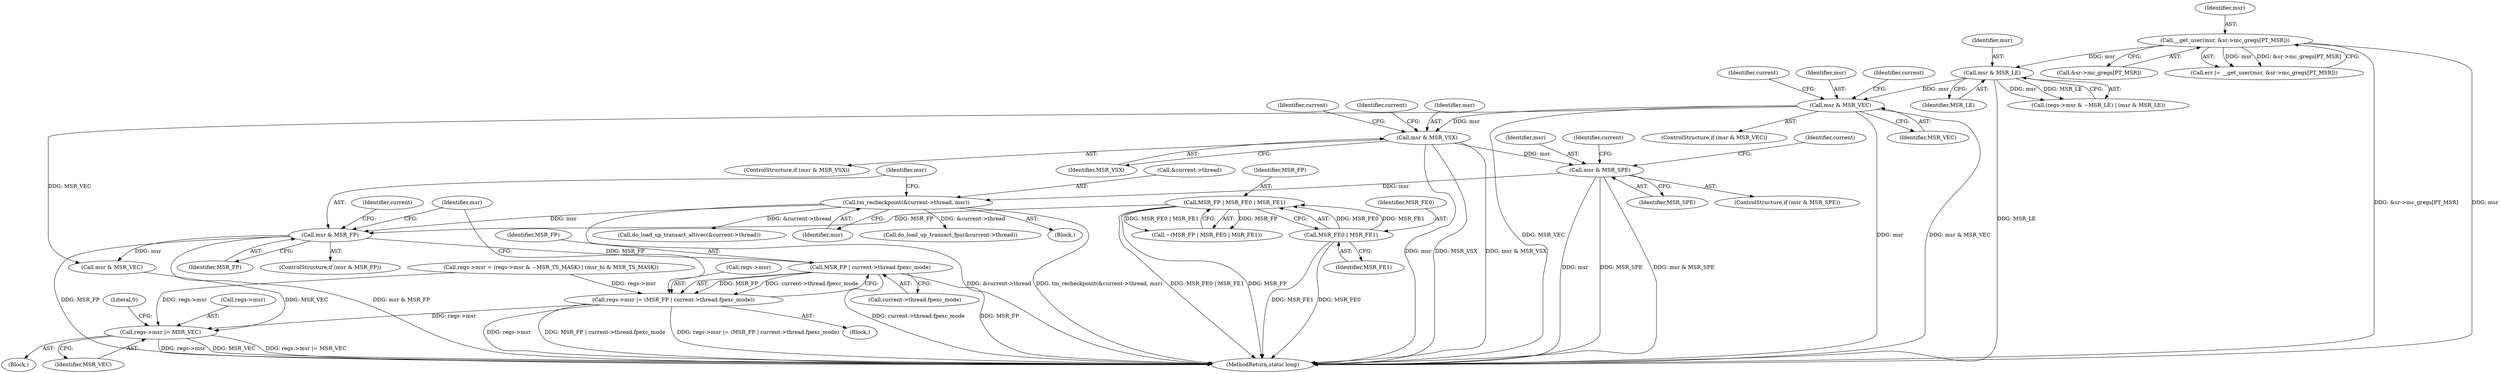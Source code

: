 digraph "0_linux_d2b9d2a5ad5ef04ff978c9923d19730cb05efd55@API" {
"1000516" [label="(Call,MSR_FP | current->thread.fpexc_mode)"];
"1000503" [label="(Call,msr & MSR_FP)"];
"1000496" [label="(Call,tm_recheckpoint(&current->thread, msr))"];
"1000400" [label="(Call,msr & MSR_SPE)"];
"1000331" [label="(Call,msr & MSR_VSX)"];
"1000187" [label="(Call,msr & MSR_VEC)"];
"1000177" [label="(Call,msr & MSR_LE)"];
"1000155" [label="(Call,__get_user(msr, &sr->mc_gregs[PT_MSR]))"];
"1000304" [label="(Call,MSR_FP | MSR_FE0 | MSR_FE1)"];
"1000306" [label="(Call,MSR_FE0 | MSR_FE1)"];
"1000512" [label="(Call,regs->msr |= (MSR_FP | current->thread.fpexc_mode))"];
"1000533" [label="(Call,regs->msr |= MSR_VEC)"];
"1000400" [label="(Call,msr & MSR_SPE)"];
"1000330" [label="(ControlStructure,if (msr & MSR_VSX))"];
"1000496" [label="(Call,tm_recheckpoint(&current->thread, msr))"];
"1000338" [label="(Identifier,current)"];
"1000177" [label="(Call,msr & MSR_LE)"];
"1000156" [label="(Identifier,msr)"];
"1000517" [label="(Identifier,MSR_FP)"];
"1000524" [label="(Call,msr & MSR_VEC)"];
"1000507" [label="(Call,do_load_up_transact_fpu(&current->thread))"];
"1000186" [label="(ControlStructure,if (msr & MSR_VEC))"];
"1000525" [label="(Identifier,msr)"];
"1000155" [label="(Call,__get_user(msr, &sr->mc_gregs[PT_MSR]))"];
"1000399" [label="(ControlStructure,if (msr & MSR_SPE))"];
"1000513" [label="(Call,regs->msr)"];
"1000333" [label="(Identifier,MSR_VSX)"];
"1000119" [label="(Block,)"];
"1000534" [label="(Call,regs->msr)"];
"1000503" [label="(Call,msr & MSR_FP)"];
"1000537" [label="(Identifier,MSR_VEC)"];
"1000505" [label="(Identifier,MSR_FP)"];
"1000187" [label="(Call,msr & MSR_VEC)"];
"1000408" [label="(Identifier,current)"];
"1000171" [label="(Call,(regs->msr & ~MSR_LE) | (msr & MSR_LE))"];
"1000157" [label="(Call,&sr->mc_gregs[PT_MSR])"];
"1000197" [label="(Identifier,current)"];
"1000510" [label="(Identifier,current)"];
"1000178" [label="(Identifier,msr)"];
"1000229" [label="(Identifier,current)"];
"1000475" [label="(Call,regs->msr = (regs->msr & ~MSR_TS_MASK) | (msr_hi & MSR_TS_MASK))"];
"1000402" [label="(Identifier,MSR_SPE)"];
"1000501" [label="(Identifier,msr)"];
"1000189" [label="(Identifier,MSR_VEC)"];
"1000528" [label="(Call,do_load_up_transact_altivec(&current->thread))"];
"1000332" [label="(Identifier,msr)"];
"1000425" [label="(Identifier,current)"];
"1000306" [label="(Call,MSR_FE0 | MSR_FE1)"];
"1000516" [label="(Call,MSR_FP | current->thread.fpexc_mode)"];
"1000518" [label="(Call,current->thread.fpexc_mode)"];
"1000331" [label="(Call,msr & MSR_VSX)"];
"1000497" [label="(Call,&current->thread)"];
"1000502" [label="(ControlStructure,if (msr & MSR_FP))"];
"1000153" [label="(Call,err |= __get_user(msr, &sr->mc_gregs[PT_MSR]))"];
"1000539" [label="(Literal,0)"];
"1000303" [label="(Call,~(MSR_FP | MSR_FE0 | MSR_FE1))"];
"1000504" [label="(Identifier,msr)"];
"1000304" [label="(Call,MSR_FP | MSR_FE0 | MSR_FE1)"];
"1000401" [label="(Identifier,msr)"];
"1000308" [label="(Identifier,MSR_FE1)"];
"1000355" [label="(Identifier,current)"];
"1000188" [label="(Identifier,msr)"];
"1000305" [label="(Identifier,MSR_FP)"];
"1000307" [label="(Identifier,MSR_FE0)"];
"1000179" [label="(Identifier,MSR_LE)"];
"1000506" [label="(Block,)"];
"1000540" [label="(MethodReturn,static long)"];
"1000512" [label="(Call,regs->msr |= (MSR_FP | current->thread.fpexc_mode))"];
"1000527" [label="(Block,)"];
"1000533" [label="(Call,regs->msr |= MSR_VEC)"];
"1000516" -> "1000512"  [label="AST: "];
"1000516" -> "1000518"  [label="CFG: "];
"1000517" -> "1000516"  [label="AST: "];
"1000518" -> "1000516"  [label="AST: "];
"1000512" -> "1000516"  [label="CFG: "];
"1000516" -> "1000540"  [label="DDG: current->thread.fpexc_mode"];
"1000516" -> "1000540"  [label="DDG: MSR_FP"];
"1000516" -> "1000512"  [label="DDG: MSR_FP"];
"1000516" -> "1000512"  [label="DDG: current->thread.fpexc_mode"];
"1000503" -> "1000516"  [label="DDG: MSR_FP"];
"1000503" -> "1000502"  [label="AST: "];
"1000503" -> "1000505"  [label="CFG: "];
"1000504" -> "1000503"  [label="AST: "];
"1000505" -> "1000503"  [label="AST: "];
"1000510" -> "1000503"  [label="CFG: "];
"1000525" -> "1000503"  [label="CFG: "];
"1000503" -> "1000540"  [label="DDG: msr & MSR_FP"];
"1000503" -> "1000540"  [label="DDG: MSR_FP"];
"1000496" -> "1000503"  [label="DDG: msr"];
"1000304" -> "1000503"  [label="DDG: MSR_FP"];
"1000503" -> "1000524"  [label="DDG: msr"];
"1000496" -> "1000119"  [label="AST: "];
"1000496" -> "1000501"  [label="CFG: "];
"1000497" -> "1000496"  [label="AST: "];
"1000501" -> "1000496"  [label="AST: "];
"1000504" -> "1000496"  [label="CFG: "];
"1000496" -> "1000540"  [label="DDG: tm_recheckpoint(&current->thread, msr)"];
"1000496" -> "1000540"  [label="DDG: &current->thread"];
"1000400" -> "1000496"  [label="DDG: msr"];
"1000496" -> "1000507"  [label="DDG: &current->thread"];
"1000496" -> "1000528"  [label="DDG: &current->thread"];
"1000400" -> "1000399"  [label="AST: "];
"1000400" -> "1000402"  [label="CFG: "];
"1000401" -> "1000400"  [label="AST: "];
"1000402" -> "1000400"  [label="AST: "];
"1000408" -> "1000400"  [label="CFG: "];
"1000425" -> "1000400"  [label="CFG: "];
"1000400" -> "1000540"  [label="DDG: msr"];
"1000400" -> "1000540"  [label="DDG: MSR_SPE"];
"1000400" -> "1000540"  [label="DDG: msr & MSR_SPE"];
"1000331" -> "1000400"  [label="DDG: msr"];
"1000331" -> "1000330"  [label="AST: "];
"1000331" -> "1000333"  [label="CFG: "];
"1000332" -> "1000331"  [label="AST: "];
"1000333" -> "1000331"  [label="AST: "];
"1000338" -> "1000331"  [label="CFG: "];
"1000355" -> "1000331"  [label="CFG: "];
"1000331" -> "1000540"  [label="DDG: msr & MSR_VSX"];
"1000331" -> "1000540"  [label="DDG: MSR_VSX"];
"1000331" -> "1000540"  [label="DDG: msr"];
"1000187" -> "1000331"  [label="DDG: msr"];
"1000187" -> "1000186"  [label="AST: "];
"1000187" -> "1000189"  [label="CFG: "];
"1000188" -> "1000187"  [label="AST: "];
"1000189" -> "1000187"  [label="AST: "];
"1000197" -> "1000187"  [label="CFG: "];
"1000229" -> "1000187"  [label="CFG: "];
"1000187" -> "1000540"  [label="DDG: msr"];
"1000187" -> "1000540"  [label="DDG: msr & MSR_VEC"];
"1000187" -> "1000540"  [label="DDG: MSR_VEC"];
"1000177" -> "1000187"  [label="DDG: msr"];
"1000187" -> "1000524"  [label="DDG: MSR_VEC"];
"1000177" -> "1000171"  [label="AST: "];
"1000177" -> "1000179"  [label="CFG: "];
"1000178" -> "1000177"  [label="AST: "];
"1000179" -> "1000177"  [label="AST: "];
"1000171" -> "1000177"  [label="CFG: "];
"1000177" -> "1000540"  [label="DDG: MSR_LE"];
"1000177" -> "1000171"  [label="DDG: msr"];
"1000177" -> "1000171"  [label="DDG: MSR_LE"];
"1000155" -> "1000177"  [label="DDG: msr"];
"1000155" -> "1000153"  [label="AST: "];
"1000155" -> "1000157"  [label="CFG: "];
"1000156" -> "1000155"  [label="AST: "];
"1000157" -> "1000155"  [label="AST: "];
"1000153" -> "1000155"  [label="CFG: "];
"1000155" -> "1000540"  [label="DDG: &sr->mc_gregs[PT_MSR]"];
"1000155" -> "1000540"  [label="DDG: msr"];
"1000155" -> "1000153"  [label="DDG: msr"];
"1000155" -> "1000153"  [label="DDG: &sr->mc_gregs[PT_MSR]"];
"1000304" -> "1000303"  [label="AST: "];
"1000304" -> "1000306"  [label="CFG: "];
"1000305" -> "1000304"  [label="AST: "];
"1000306" -> "1000304"  [label="AST: "];
"1000303" -> "1000304"  [label="CFG: "];
"1000304" -> "1000540"  [label="DDG: MSR_FP"];
"1000304" -> "1000540"  [label="DDG: MSR_FE0 | MSR_FE1"];
"1000304" -> "1000303"  [label="DDG: MSR_FP"];
"1000304" -> "1000303"  [label="DDG: MSR_FE0 | MSR_FE1"];
"1000306" -> "1000304"  [label="DDG: MSR_FE0"];
"1000306" -> "1000304"  [label="DDG: MSR_FE1"];
"1000306" -> "1000308"  [label="CFG: "];
"1000307" -> "1000306"  [label="AST: "];
"1000308" -> "1000306"  [label="AST: "];
"1000306" -> "1000540"  [label="DDG: MSR_FE0"];
"1000306" -> "1000540"  [label="DDG: MSR_FE1"];
"1000512" -> "1000506"  [label="AST: "];
"1000513" -> "1000512"  [label="AST: "];
"1000525" -> "1000512"  [label="CFG: "];
"1000512" -> "1000540"  [label="DDG: regs->msr"];
"1000512" -> "1000540"  [label="DDG: MSR_FP | current->thread.fpexc_mode"];
"1000512" -> "1000540"  [label="DDG: regs->msr |= (MSR_FP | current->thread.fpexc_mode)"];
"1000475" -> "1000512"  [label="DDG: regs->msr"];
"1000512" -> "1000533"  [label="DDG: regs->msr"];
"1000533" -> "1000527"  [label="AST: "];
"1000533" -> "1000537"  [label="CFG: "];
"1000534" -> "1000533"  [label="AST: "];
"1000537" -> "1000533"  [label="AST: "];
"1000539" -> "1000533"  [label="CFG: "];
"1000533" -> "1000540"  [label="DDG: regs->msr |= MSR_VEC"];
"1000533" -> "1000540"  [label="DDG: regs->msr"];
"1000533" -> "1000540"  [label="DDG: MSR_VEC"];
"1000475" -> "1000533"  [label="DDG: regs->msr"];
"1000524" -> "1000533"  [label="DDG: MSR_VEC"];
}
